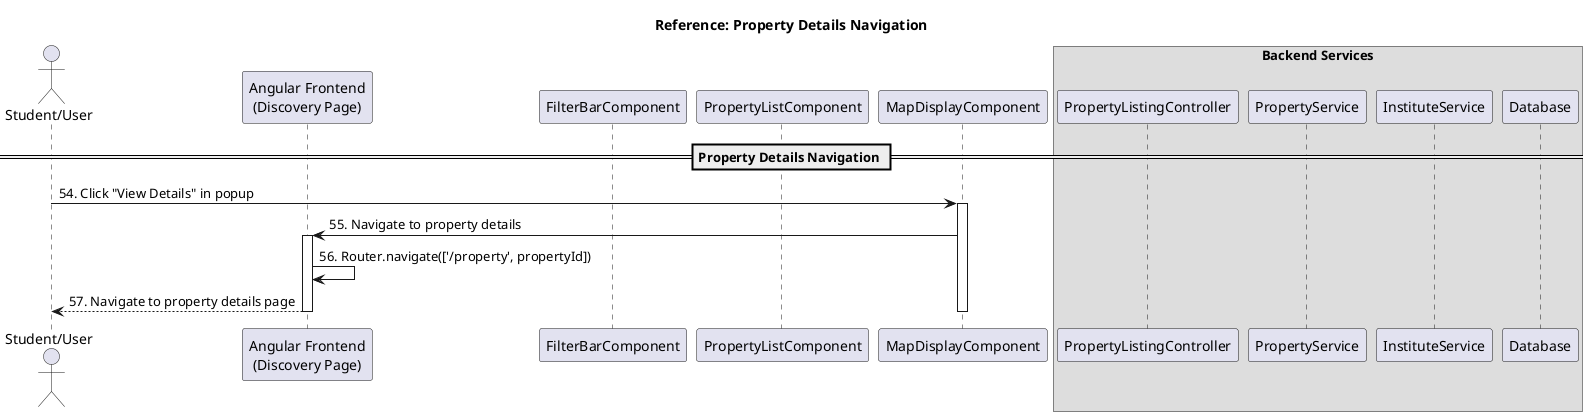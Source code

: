 @startuml
title "Reference: Property Details Navigation"

!define USER_COLOR #E3F2FD
!define FRONTEND_COLOR #F3E5F5
!define BACKEND_COLOR #E8F5E9
!define MAP_COLOR #FFF3E0

actor "Student/User" as User
participant "Angular Frontend\n(Discovery Page)" as Frontend
participant "FilterBarComponent" as FilterBar
participant "PropertyListComponent" as PropertyList
participant "MapDisplayComponent" as MapComponent

box "Backend Services"
    participant "PropertyListingController" as Controller
    participant "PropertyService" as Service
    participant "InstituteService" as InstituteService
    participant "Database" as DB
end box

== Property Details Navigation ==

User -> MapComponent: 54. Click "View Details" in popup
activate MapComponent

MapComponent -> Frontend: 55. Navigate to property details
activate Frontend

Frontend -> Frontend: 56. Router.navigate(['/property', propertyId])

Frontend --> User: 57. Navigate to property details page
deactivate Frontend
deactivate MapComponent

@enduml 